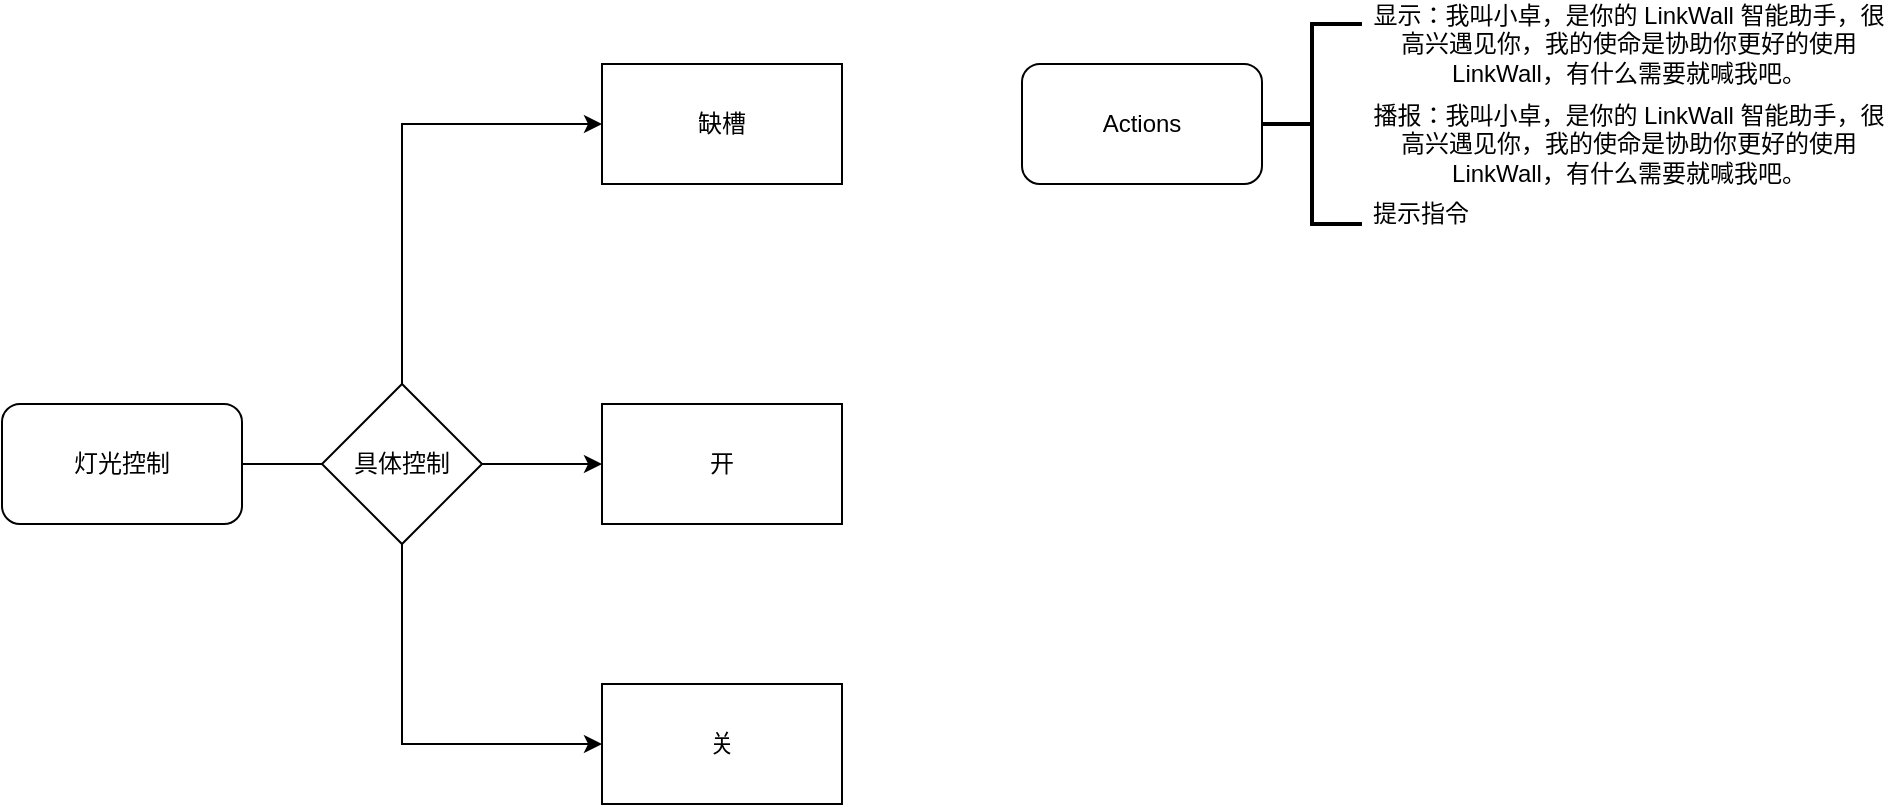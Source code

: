 <mxfile version="21.7.5" type="github">
  <diagram name="第 1 页" id="9Tu7uDkyitYJb0Dc1964">
    <mxGraphModel dx="1434" dy="756" grid="1" gridSize="10" guides="1" tooltips="1" connect="1" arrows="1" fold="1" page="1" pageScale="1" pageWidth="827" pageHeight="1169" math="0" shadow="0">
      <root>
        <mxCell id="0" />
        <mxCell id="1" parent="0" />
        <mxCell id="fYzJlYy6E2Ldf7bV-5xR-1" value="" style="edgeStyle=orthogonalEdgeStyle;rounded=0;orthogonalLoop=1;jettySize=auto;html=1;" edge="1" parent="1" source="fYzJlYy6E2Ldf7bV-5xR-2">
          <mxGeometry relative="1" as="geometry">
            <mxPoint x="220" y="290" as="targetPoint" />
          </mxGeometry>
        </mxCell>
        <mxCell id="fYzJlYy6E2Ldf7bV-5xR-2" value="灯光控制" style="rounded=1;whiteSpace=wrap;html=1;" vertex="1" parent="1">
          <mxGeometry x="20" y="260" width="120" height="60" as="geometry" />
        </mxCell>
        <mxCell id="fYzJlYy6E2Ldf7bV-5xR-4" value="" style="strokeWidth=2;html=1;shape=mxgraph.flowchart.annotation_2;align=left;labelPosition=right;pointerEvents=1;" vertex="1" parent="1">
          <mxGeometry x="650" y="70" width="50" height="100" as="geometry" />
        </mxCell>
        <mxCell id="fYzJlYy6E2Ldf7bV-5xR-5" value="提示指令" style="text;html=1;strokeColor=none;fillColor=none;align=center;verticalAlign=middle;whiteSpace=wrap;rounded=0;" vertex="1" parent="1">
          <mxGeometry x="657" y="150" width="145" height="30" as="geometry" />
        </mxCell>
        <mxCell id="fYzJlYy6E2Ldf7bV-5xR-6" value="显示：我叫小卓，是你的 LinkWall 智能助手，很高兴遇见你，我的使命是协助你更好的使用 LinkWall，有什么需要就喊我吧。" style="text;html=1;strokeColor=none;fillColor=none;align=center;verticalAlign=middle;whiteSpace=wrap;rounded=0;" vertex="1" parent="1">
          <mxGeometry x="700" y="60" width="267" height="40" as="geometry" />
        </mxCell>
        <mxCell id="fYzJlYy6E2Ldf7bV-5xR-7" value="播报：我叫小卓，是你的 LinkWall 智能助手，很高兴遇见你，我的使命是协助你更好的使用 LinkWall，有什么需要就喊我吧。" style="text;html=1;strokeColor=none;fillColor=none;align=center;verticalAlign=middle;whiteSpace=wrap;rounded=0;" vertex="1" parent="1">
          <mxGeometry x="700" y="110" width="267" height="40" as="geometry" />
        </mxCell>
        <mxCell id="fYzJlYy6E2Ldf7bV-5xR-9" value="Actions" style="rounded=1;whiteSpace=wrap;html=1;" vertex="1" parent="1">
          <mxGeometry x="530" y="90" width="120" height="60" as="geometry" />
        </mxCell>
        <mxCell id="fYzJlYy6E2Ldf7bV-5xR-13" style="edgeStyle=orthogonalEdgeStyle;rounded=0;orthogonalLoop=1;jettySize=auto;html=1;exitX=0;exitY=0.5;exitDx=0;exitDy=0;entryX=0;entryY=0.5;entryDx=0;entryDy=0;" edge="1" parent="1" source="fYzJlYy6E2Ldf7bV-5xR-10" target="fYzJlYy6E2Ldf7bV-5xR-12">
          <mxGeometry relative="1" as="geometry" />
        </mxCell>
        <mxCell id="fYzJlYy6E2Ldf7bV-5xR-16" style="edgeStyle=orthogonalEdgeStyle;rounded=0;orthogonalLoop=1;jettySize=auto;html=1;exitX=0.5;exitY=0;exitDx=0;exitDy=0;entryX=0;entryY=0.5;entryDx=0;entryDy=0;" edge="1" parent="1" source="fYzJlYy6E2Ldf7bV-5xR-10" target="fYzJlYy6E2Ldf7bV-5xR-15">
          <mxGeometry relative="1" as="geometry" />
        </mxCell>
        <mxCell id="fYzJlYy6E2Ldf7bV-5xR-18" style="edgeStyle=orthogonalEdgeStyle;rounded=0;orthogonalLoop=1;jettySize=auto;html=1;exitX=1;exitY=0.5;exitDx=0;exitDy=0;entryX=0;entryY=0.5;entryDx=0;entryDy=0;" edge="1" parent="1" source="fYzJlYy6E2Ldf7bV-5xR-10" target="fYzJlYy6E2Ldf7bV-5xR-17">
          <mxGeometry relative="1" as="geometry" />
        </mxCell>
        <mxCell id="fYzJlYy6E2Ldf7bV-5xR-10" value="具体控制" style="rhombus;whiteSpace=wrap;html=1;direction=south;" vertex="1" parent="1">
          <mxGeometry x="180" y="250" width="80" height="80" as="geometry" />
        </mxCell>
        <mxCell id="fYzJlYy6E2Ldf7bV-5xR-12" value="缺槽" style="rounded=0;whiteSpace=wrap;html=1;" vertex="1" parent="1">
          <mxGeometry x="320" y="90" width="120" height="60" as="geometry" />
        </mxCell>
        <mxCell id="fYzJlYy6E2Ldf7bV-5xR-15" value="开" style="rounded=0;whiteSpace=wrap;html=1;" vertex="1" parent="1">
          <mxGeometry x="320" y="260" width="120" height="60" as="geometry" />
        </mxCell>
        <mxCell id="fYzJlYy6E2Ldf7bV-5xR-17" value="关" style="rounded=0;whiteSpace=wrap;html=1;" vertex="1" parent="1">
          <mxGeometry x="320" y="400" width="120" height="60" as="geometry" />
        </mxCell>
      </root>
    </mxGraphModel>
  </diagram>
</mxfile>
